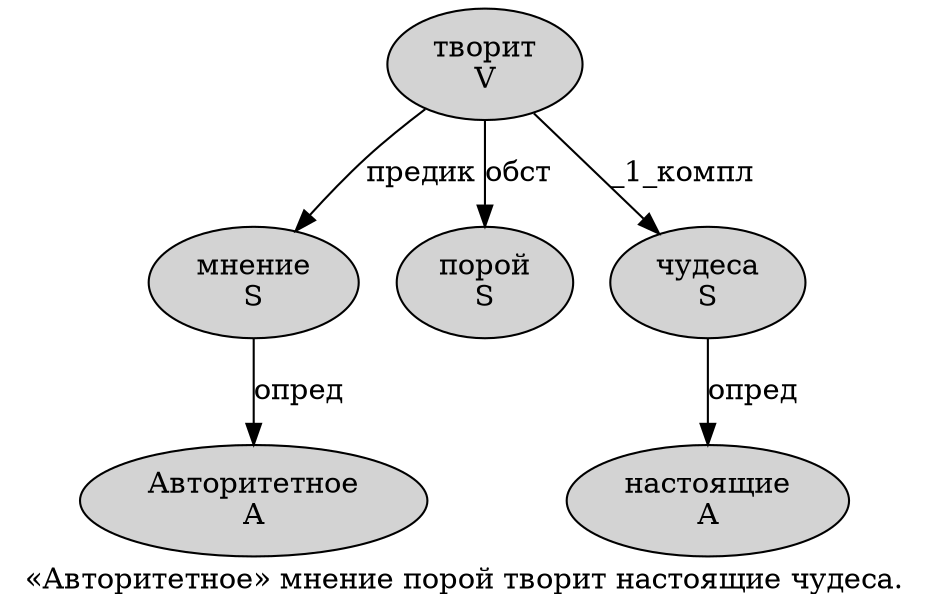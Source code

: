 digraph SENTENCE_4264 {
	graph [label="«Авторитетное» мнение порой творит настоящие чудеса."]
	node [style=filled]
		1 [label="Авторитетное
A" color="" fillcolor=lightgray penwidth=1 shape=ellipse]
		3 [label="мнение
S" color="" fillcolor=lightgray penwidth=1 shape=ellipse]
		4 [label="порой
S" color="" fillcolor=lightgray penwidth=1 shape=ellipse]
		5 [label="творит
V" color="" fillcolor=lightgray penwidth=1 shape=ellipse]
		6 [label="настоящие
A" color="" fillcolor=lightgray penwidth=1 shape=ellipse]
		7 [label="чудеса
S" color="" fillcolor=lightgray penwidth=1 shape=ellipse]
			3 -> 1 [label="опред"]
			7 -> 6 [label="опред"]
			5 -> 3 [label="предик"]
			5 -> 4 [label="обст"]
			5 -> 7 [label="_1_компл"]
}